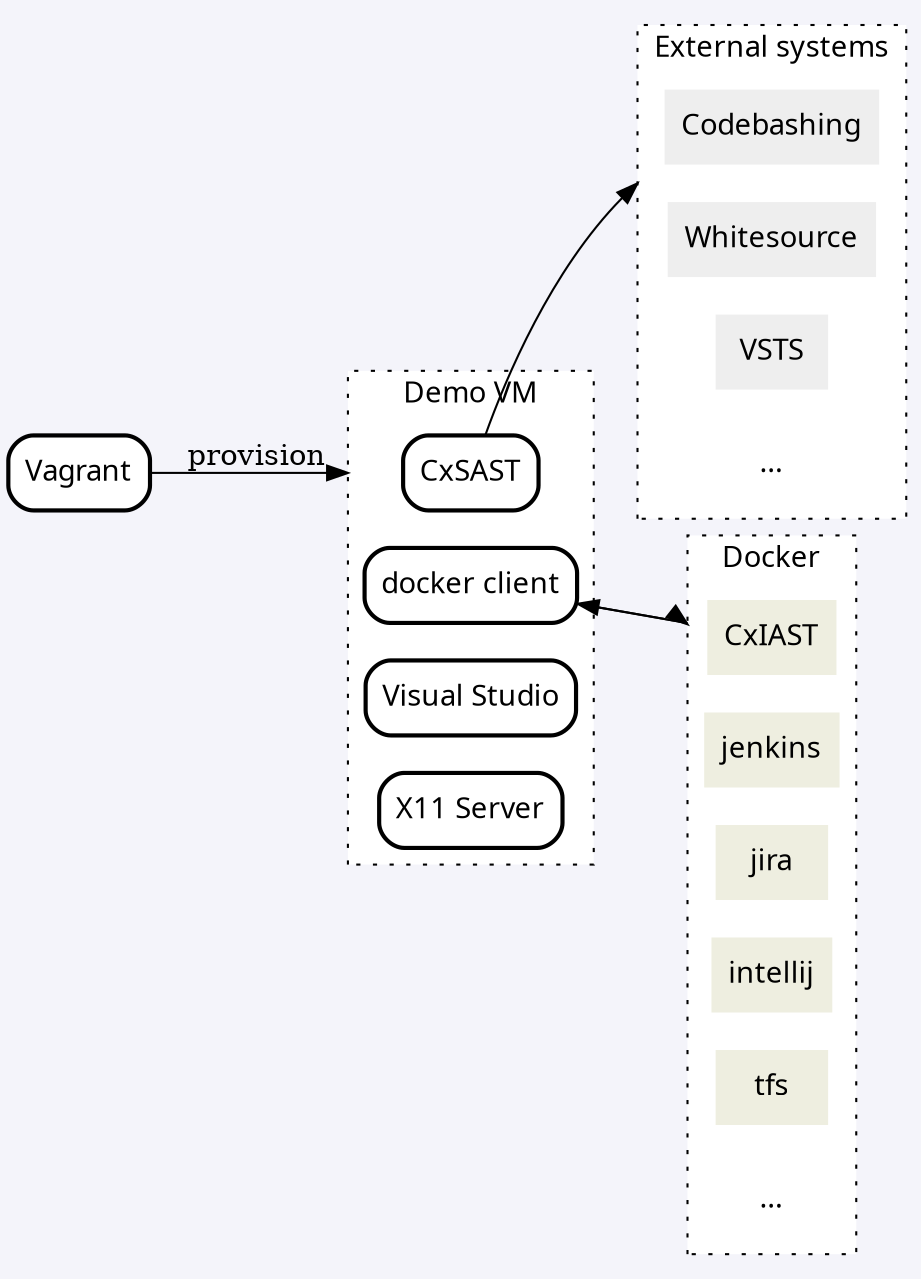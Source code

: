digraph G {
      graph [center=1 rankdir=LR
    	compound=true
  	fontname="Noto" 
  	    bgcolor="#f4f4fa"
        style="dotted, filled"
        fillcolor="#FFFFFF"
  ]
  node [style="filled,rounded" shape=box fillcolor="#FFFFFF" penwidth=2  fontname="Noto" ]
  
Vagrant->CxSAST [label=provision lhead=cluster_vm]

subgraph cluster_vm {
    fontname="Noto"
    label="Demo VM"
d [label="docker client"]
CxSAST
vs[label="Visual Studio"]
x11[label="X11 Server"]
}


d->CxIAST [lhead=cluster_docker]
CxIAST->d  [ltail=cluster_docker]

CxSAST->Codebashing [lhead=cluster_ex]

subgraph cluster_docker{
    fontname="Noto"
    label="Docker"
    node [penwidth=0 style="filled" fillcolor="#eeeee0"]
    CxIAST  [penwidth=0 style="filled" fillcolor="#eeeee0"]
jenkins
jira
intellij
tfs
 etc [label="..." penwidth=0 fillcolor=white]
}

subgraph cluster_ex {
   label="External systems"
    fontname="Noto"
   node [penwidth=0 style="filled" fillcolor="#eeeeee"]
   Codebashing [penwidth=0 style="filled" fillcolor="#eeeeee"]
   Whitesource
   VSTS
   etc2 [label="..." penwidth=0 fillcolor=white]
   }
   

}